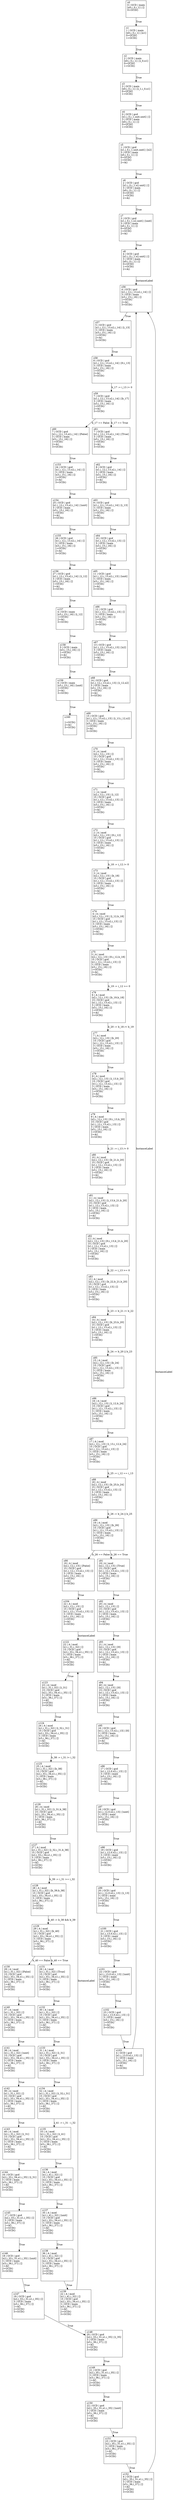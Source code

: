 strict digraph g {
    0 [label="s0\l0 | GCD | main\l[x0,i_0,i_1] | []\l0=GCD()\l\l\l"
      ,shape=box];
    1 [label="s1\l1 | GCD | main\l[x0,i_0,i_1] | [x1]\l0=GCD()\l1=GCD()\l\l\l"
      ,shape=box];
    2 [label="s2\l2 | GCD | main\l[x0,i_0,i_1] | [i_0,x1]\l0=GCD()\l1=GCD()\l\l\l"
      ,shape=box];
    3 [label="s3\l3 | GCD | main\l[x0,i_0,i_1] | [i_1,i_0,x1]\l0=GCD()\l1=GCD()\l\l\l"
      ,shape=box];
    4 [label="s4\l0 | GCD | gcd\l[x1,i_0,i_1,unit,unit] | []\l3 | GCD | main\l[x0,i_0,i_1] | []\l0=GCD()\l1=GCD()\l\l\l"
      ,shape=box];
    5 [label="s5\l1 | GCD | gcd\l[x1,i_0,i_1,unit,unit] | [x2]\l3 | GCD | main\l[x0,i_0,i_1] | []\l0=GCD()\l1=GCD()\l2=A()\l\l\l"
      ,shape=box];
    6 [label="s6\l2 | GCD | gcd\l[x1,i_0,i_1,x2,unit] | []\l3 | GCD | main\l[x0,i_0,i_1] | []\l0=GCD()\l1=GCD()\l2=A()\l\l\l"
      ,shape=box];
    7 [label="s7\l3 | GCD | gcd\l[x1,i_0,i_1,x2,unit] | [unit]\l3 | GCD | main\l[x0,i_0,i_1] | []\l0=GCD()\l1=GCD()\l2=A()\l\l\l"
      ,shape=box];
    8 [label="s8\l4 | GCD | gcd\l[x1,i_0,i_1,x2,unit] | []\l3 | GCD | main\l[x0,i_0,i_1] | []\l0=GCD()\l1=GCD()\l2=A()\l\l\l"
      ,shape=box];
    56 [label="s56\l4 | GCD | gcd\l[x1,i_12,i_13,x2,i_14] | []\l3 | GCD | main\l[x3,i_15,i_16] | []\l1=GCD()\l2=A()\l3=GCD()\l\l\l"
       ,shape=box];
    57 [label="s57\l5 | GCD | gcd\l[x1,i_12,i_13,x2,i_14] | [i_13]\l3 | GCD | main\l[x3,i_15,i_16] | []\l1=GCD()\l2=A()\l3=GCD()\l\l\l"
       ,shape=box];
    58 [label="s58\l6 | GCD | gcd\l[x1,i_12,i_13,x2,i_14] | [0,i_13]\l3 | GCD | main\l[x3,i_15,i_16] | []\l1=GCD()\l2=A()\l3=GCD()\l\l\l"
       ,shape=box];
    59 [label="s59\l7 | GCD | gcd\l[x1,i_12,i_13,x2,i_14] | [b_17]\l3 | GCD | main\l[x3,i_15,i_16] | []\l1=GCD()\l2=A()\l3=GCD()\l\l\l"
       ,shape=box];
    60 [label="s60\l7 | GCD | gcd\l[x1,i_12,i_13,x2,i_14] | [False]\l3 | GCD | main\l[x3,i_15,i_16] | []\l1=GCD()\l2=A()\l3=GCD()\l\l\l"
       ,shape=box];
    61 [label="s61\l7 | GCD | gcd\l[x1,i_12,i_13,x2,i_14] | [True]\l3 | GCD | main\l[x3,i_15,i_16] | []\l1=GCD()\l2=A()\l3=GCD()\l\l\l"
       ,shape=box];
    62 [label="s62\l8 | GCD | gcd\l[x1,i_12,i_13,x2,i_14] | []\l3 | GCD | main\l[x3,i_15,i_16] | []\l1=GCD()\l2=A()\l3=GCD()\l\l\l"
       ,shape=box];
    63 [label="s63\l9 | GCD | gcd\l[x1,i_12,i_13,x2,i_14] | [i_13]\l3 | GCD | main\l[x3,i_15,i_16] | []\l1=GCD()\l2=A()\l3=GCD()\l\l\l"
       ,shape=box];
    64 [label="s64\l10 | GCD | gcd\l[x1,i_12,i_13,x2,i_13] | []\l3 | GCD | main\l[x3,i_15,i_16] | []\l1=GCD()\l2=A()\l3=GCD()\l\l\l"
       ,shape=box];
    65 [label="s65\l11 | GCD | gcd\l[x1,i_12,i_13,x2,i_13] | [unit]\l3 | GCD | main\l[x3,i_15,i_16] | []\l1=GCD()\l2=A()\l3=GCD()\l\l\l"
       ,shape=box];
    66 [label="s66\l12 | GCD | gcd\l[x1,i_12,i_13,x2,i_13] | []\l3 | GCD | main\l[x3,i_15,i_16] | []\l1=GCD()\l2=A()\l3=GCD()\l\l\l"
       ,shape=box];
    67 [label="s67\l13 | GCD | gcd\l[x1,i_12,i_13,x2,i_13] | [x2]\l3 | GCD | main\l[x3,i_15,i_16] | []\l1=GCD()\l2=A()\l3=GCD()\l\l\l"
       ,shape=box];
    68 [label="s68\l14 | GCD | gcd\l[x1,i_12,i_13,x2,i_13] | [i_12,x2]\l3 | GCD | main\l[x3,i_15,i_16] | []\l1=GCD()\l2=A()\l3=GCD()\l\l\l"
       ,shape=box];
    69 [label="s69\l15 | GCD | gcd\l[x1,i_12,i_13,x2,i_13] | [i_13,i_12,x2]\l3 | GCD | main\l[x3,i_15,i_16] | []\l1=GCD()\l2=A()\l3=GCD()\l\l\l"
       ,shape=box];
    70 [label="s70\l0 | A | mod\l[x2,i_12,i_13] | []\l15 | GCD | gcd\l[x1,i_12,i_13,x2,i_13] | []\l3 | GCD | main\l[x3,i_15,i_16] | []\l1=GCD()\l2=A()\l3=GCD()\l\l\l"
       ,shape=box];
    71 [label="s71\l1 | A | mod\l[x2,i_12,i_13] | [i_12]\l15 | GCD | gcd\l[x1,i_12,i_13,x2,i_13] | []\l3 | GCD | main\l[x3,i_15,i_16] | []\l1=GCD()\l2=A()\l3=GCD()\l\l\l"
       ,shape=box];
    72 [label="s72\l2 | A | mod\l[x2,i_12,i_13] | [0,i_12]\l15 | GCD | gcd\l[x1,i_12,i_13,x2,i_13] | []\l3 | GCD | main\l[x3,i_15,i_16] | []\l1=GCD()\l2=A()\l3=GCD()\l\l\l"
       ,shape=box];
    73 [label="s73\l3 | A | mod\l[x2,i_12,i_13] | [b_18]\l15 | GCD | gcd\l[x1,i_12,i_13,x2,i_13] | []\l3 | GCD | main\l[x3,i_15,i_16] | []\l1=GCD()\l2=A()\l3=GCD()\l\l\l"
       ,shape=box];
    74 [label="s74\l4 | A | mod\l[x2,i_12,i_13] | [i_12,b_18]\l15 | GCD | gcd\l[x1,i_12,i_13,x2,i_13] | []\l3 | GCD | main\l[x3,i_15,i_16] | []\l1=GCD()\l2=A()\l3=GCD()\l\l\l"
       ,shape=box];
    75 [label="s75\l5 | A | mod\l[x2,i_12,i_13] | [0,i_12,b_18]\l15 | GCD | gcd\l[x1,i_12,i_13,x2,i_13] | []\l3 | GCD | main\l[x3,i_15,i_16] | []\l1=GCD()\l2=A()\l3=GCD()\l\l\l"
       ,shape=box];
    76 [label="s76\l6 | A | mod\l[x2,i_12,i_13] | [b_19,b_18]\l15 | GCD | gcd\l[x1,i_12,i_13,x2,i_13] | []\l3 | GCD | main\l[x3,i_15,i_16] | []\l1=GCD()\l2=A()\l3=GCD()\l\l\l"
       ,shape=box];
    77 [label="s77\l7 | A | mod\l[x2,i_12,i_13] | [b_20]\l15 | GCD | gcd\l[x1,i_12,i_13,x2,i_13] | []\l3 | GCD | main\l[x3,i_15,i_16] | []\l1=GCD()\l2=A()\l3=GCD()\l\l\l"
       ,shape=box];
    78 [label="s78\l8 | A | mod\l[x2,i_12,i_13] | [i_13,b_20]\l15 | GCD | gcd\l[x1,i_12,i_13,x2,i_13] | []\l3 | GCD | main\l[x3,i_15,i_16] | []\l1=GCD()\l2=A()\l3=GCD()\l\l\l"
       ,shape=box];
    79 [label="s79\l9 | A | mod\l[x2,i_12,i_13] | [0,i_13,b_20]\l15 | GCD | gcd\l[x1,i_12,i_13,x2,i_13] | []\l3 | GCD | main\l[x3,i_15,i_16] | []\l1=GCD()\l2=A()\l3=GCD()\l\l\l"
       ,shape=box];
    80 [label="s80\l10 | A | mod\l[x2,i_12,i_13] | [b_21,b_20]\l15 | GCD | gcd\l[x1,i_12,i_13,x2,i_13] | []\l3 | GCD | main\l[x3,i_15,i_16] | []\l1=GCD()\l2=A()\l3=GCD()\l\l\l"
       ,shape=box];
    81 [label="s81\l11 | A | mod\l[x2,i_12,i_13] | [i_13,b_21,b_20]\l15 | GCD | gcd\l[x1,i_12,i_13,x2,i_13] | []\l3 | GCD | main\l[x3,i_15,i_16] | []\l1=GCD()\l2=A()\l3=GCD()\l\l\l"
       ,shape=box];
    82 [label="s82\l12 | A | mod\l[x2,i_12,i_13] | [0,i_13,b_21,b_20]\l15 | GCD | gcd\l[x1,i_12,i_13,x2,i_13] | []\l3 | GCD | main\l[x3,i_15,i_16] | []\l1=GCD()\l2=A()\l3=GCD()\l\l\l"
       ,shape=box];
    83 [label="s83\l13 | A | mod\l[x2,i_12,i_13] | [b_22,b_21,b_20]\l15 | GCD | gcd\l[x1,i_12,i_13,x2,i_13] | []\l3 | GCD | main\l[x3,i_15,i_16] | []\l1=GCD()\l2=A()\l3=GCD()\l\l\l"
       ,shape=box];
    84 [label="s84\l14 | A | mod\l[x2,i_12,i_13] | [b_23,b_20]\l15 | GCD | gcd\l[x1,i_12,i_13,x2,i_13] | []\l3 | GCD | main\l[x3,i_15,i_16] | []\l1=GCD()\l2=A()\l3=GCD()\l\l\l"
       ,shape=box];
    85 [label="s85\l15 | A | mod\l[x2,i_12,i_13] | [b_24]\l15 | GCD | gcd\l[x1,i_12,i_13,x2,i_13] | []\l3 | GCD | main\l[x3,i_15,i_16] | []\l1=GCD()\l2=A()\l3=GCD()\l\l\l"
       ,shape=box];
    86 [label="s86\l16 | A | mod\l[x2,i_12,i_13] | [i_12,b_24]\l15 | GCD | gcd\l[x1,i_12,i_13,x2,i_13] | []\l3 | GCD | main\l[x3,i_15,i_16] | []\l1=GCD()\l2=A()\l3=GCD()\l\l\l"
       ,shape=box];
    87 [label="s87\l17 | A | mod\l[x2,i_12,i_13] | [i_13,i_12,b_24]\l15 | GCD | gcd\l[x1,i_12,i_13,x2,i_13] | []\l3 | GCD | main\l[x3,i_15,i_16] | []\l1=GCD()\l2=A()\l3=GCD()\l\l\l"
       ,shape=box];
    88 [label="s88\l18 | A | mod\l[x2,i_12,i_13] | [b_25,b_24]\l15 | GCD | gcd\l[x1,i_12,i_13,x2,i_13] | []\l3 | GCD | main\l[x3,i_15,i_16] | []\l1=GCD()\l2=A()\l3=GCD()\l\l\l"
       ,shape=box];
    89 [label="s89\l19 | A | mod\l[x2,i_12,i_13] | [b_26]\l15 | GCD | gcd\l[x1,i_12,i_13,x2,i_13] | []\l3 | GCD | main\l[x3,i_15,i_16] | []\l1=GCD()\l2=A()\l3=GCD()\l\l\l"
       ,shape=box];
    90 [label="s90\l19 | A | mod\l[x2,i_12,i_13] | [False]\l15 | GCD | gcd\l[x1,i_12,i_13,x2,i_13] | []\l3 | GCD | main\l[x3,i_15,i_16] | []\l1=GCD()\l2=A()\l3=GCD()\l\l\l"
       ,shape=box];
    91 [label="s91\l19 | A | mod\l[x2,i_12,i_13] | [True]\l15 | GCD | gcd\l[x1,i_12,i_13,x2,i_13] | []\l3 | GCD | main\l[x3,i_15,i_16] | []\l1=GCD()\l2=A()\l3=GCD()\l\l\l"
       ,shape=box];
    92 [label="s92\l20 | A | mod\l[x2,i_12,i_13] | []\l15 | GCD | gcd\l[x1,i_12,i_13,x2,i_13] | []\l3 | GCD | main\l[x3,i_15,i_16] | []\l1=GCD()\l2=A()\l3=GCD()\l\l\l"
       ,shape=box];
    93 [label="s93\l21 | A | mod\l[x2,i_12,i_13] | [0]\l15 | GCD | gcd\l[x1,i_12,i_13,x2,i_13] | []\l3 | GCD | main\l[x3,i_15,i_16] | []\l1=GCD()\l2=A()\l3=GCD()\l\l\l"
       ,shape=box];
    94 [label="s94\l40 | A | mod\l[x2,i_12,i_13] | [0]\l15 | GCD | gcd\l[x1,i_12,i_13,x2,i_13] | []\l3 | GCD | main\l[x3,i_15,i_16] | []\l1=GCD()\l2=A()\l3=GCD()\l\l\l"
       ,shape=box];
    95 [label="s95\l16 | GCD | gcd\l[x1,i_12,i_13,x2,i_13] | [0]\l3 | GCD | main\l[x3,i_15,i_16] | []\l1=GCD()\l2=A()\l3=GCD()\l\l\l"
       ,shape=box];
    96 [label="s96\l17 | GCD | gcd\l[x1,i_12,0,x2,i_13] | []\l3 | GCD | main\l[x3,i_15,i_16] | []\l1=GCD()\l2=A()\l3=GCD()\l\l\l"
       ,shape=box];
    97 [label="s97\l18 | GCD | gcd\l[x1,i_12,0,x2,i_13] | [unit]\l3 | GCD | main\l[x3,i_15,i_16] | []\l1=GCD()\l2=A()\l3=GCD()\l\l\l"
       ,shape=box];
    98 [label="s98\l19 | GCD | gcd\l[x1,i_12,0,x2,i_13] | []\l3 | GCD | main\l[x3,i_15,i_16] | []\l1=GCD()\l2=A()\l3=GCD()\l\l\l"
       ,shape=box];
    99 [label="s99\l20 | GCD | gcd\l[x1,i_12,0,x2,i_13] | [i_13]\l3 | GCD | main\l[x3,i_15,i_16] | []\l1=GCD()\l2=A()\l3=GCD()\l\l\l"
       ,shape=box];
    100 [label="s100\l21 | GCD | gcd\l[x1,i_13,0,x2,i_13] | []\l3 | GCD | main\l[x3,i_15,i_16] | []\l1=GCD()\l2=A()\l3=GCD()\l\l\l"
        ,shape=box];
    101 [label="s101\l22 | GCD | gcd\l[x1,i_13,0,x2,i_13] | [unit]\l3 | GCD | main\l[x3,i_15,i_16] | []\l1=GCD()\l2=A()\l3=GCD()\l\l\l"
        ,shape=box];
    102 [label="s102\l23 | GCD | gcd\l[x1,i_13,0,x2,i_13] | []\l3 | GCD | main\l[x3,i_15,i_16] | []\l1=GCD()\l2=A()\l3=GCD()\l\l\l"
        ,shape=box];
    103 [label="s103\l4 | GCD | gcd\l[x1,i_13,0,x2,i_13] | []\l3 | GCD | main\l[x3,i_15,i_16] | []\l1=GCD()\l2=A()\l3=GCD()\l\l\l"
        ,shape=box];
    104 [label="s104\l22 | A | mod\l[x2,i_12,i_13] | []\l15 | GCD | gcd\l[x1,i_12,i_13,x2,i_13] | []\l3 | GCD | main\l[x3,i_15,i_16] | []\l1=GCD()\l2=A()\l3=GCD()\l\l\l"
        ,shape=box];
    122 [label="s122\l22 | A | mod\l[x1,i_31,i_32] | []\l15 | GCD | gcd\l[x2,i_33,i_34,x1,i_35] | []\l3 | GCD | main\l[x3,i_36,i_37] | []\l1=A()\l2=GCD()\l3=GCD()\l\l\l"
        ,shape=box];
    123 [label="s123\l23 | A | mod\l[x1,i_31,i_32] | [i_31]\l15 | GCD | gcd\l[x2,i_33,i_34,x1,i_35] | []\l3 | GCD | main\l[x3,i_36,i_37] | []\l1=A()\l2=GCD()\l3=GCD()\l\l\l"
        ,shape=box];
    124 [label="s124\l24 | A | mod\l[x1,i_31,i_32] | [i_32,i_31]\l15 | GCD | gcd\l[x2,i_33,i_34,x1,i_35] | []\l3 | GCD | main\l[x3,i_36,i_37] | []\l1=A()\l2=GCD()\l3=GCD()\l\l\l"
        ,shape=box];
    125 [label="s125\l25 | A | mod\l[x1,i_31,i_32] | [b_38]\l15 | GCD | gcd\l[x2,i_33,i_34,x1,i_35] | []\l3 | GCD | main\l[x3,i_36,i_37] | []\l1=A()\l2=GCD()\l3=GCD()\l\l\l"
        ,shape=box];
    126 [label="s126\l26 | A | mod\l[x1,i_31,i_32] | [i_31,b_38]\l15 | GCD | gcd\l[x2,i_33,i_34,x1,i_35] | []\l3 | GCD | main\l[x3,i_36,i_37] | []\l1=A()\l2=GCD()\l3=GCD()\l\l\l"
        ,shape=box];
    127 [label="s127\l27 | A | mod\l[x1,i_31,i_32] | [i_32,i_31,b_38]\l15 | GCD | gcd\l[x2,i_33,i_34,x1,i_35] | []\l3 | GCD | main\l[x3,i_36,i_37] | []\l1=A()\l2=GCD()\l3=GCD()\l\l\l"
        ,shape=box];
    128 [label="s128\l28 | A | mod\l[x1,i_31,i_32] | [b_39,b_38]\l15 | GCD | gcd\l[x2,i_33,i_34,x1,i_35] | []\l3 | GCD | main\l[x3,i_36,i_37] | []\l1=A()\l2=GCD()\l3=GCD()\l\l\l"
        ,shape=box];
    129 [label="s129\l29 | A | mod\l[x1,i_31,i_32] | [b_40]\l15 | GCD | gcd\l[x2,i_33,i_34,x1,i_35] | []\l3 | GCD | main\l[x3,i_36,i_37] | []\l1=A()\l2=GCD()\l3=GCD()\l\l\l"
        ,shape=box];
    130 [label="s130\l29 | A | mod\l[x1,i_31,i_32] | [False]\l15 | GCD | gcd\l[x2,i_33,i_34,x1,i_35] | []\l3 | GCD | main\l[x3,i_36,i_37] | []\l1=A()\l2=GCD()\l3=GCD()\l\l\l"
        ,shape=box];
    131 [label="s131\l29 | A | mod\l[x1,i_31,i_32] | [True]\l15 | GCD | gcd\l[x2,i_33,i_34,x1,i_35] | []\l3 | GCD | main\l[x3,i_36,i_37] | []\l1=A()\l2=GCD()\l3=GCD()\l\l\l"
        ,shape=box];
    132 [label="s132\l30 | A | mod\l[x1,i_31,i_32] | []\l15 | GCD | gcd\l[x2,i_33,i_34,x1,i_35] | []\l3 | GCD | main\l[x3,i_36,i_37] | []\l1=A()\l2=GCD()\l3=GCD()\l\l\l"
        ,shape=box];
    133 [label="s133\l31 | A | mod\l[x1,i_31,i_32] | [i_31]\l15 | GCD | gcd\l[x2,i_33,i_34,x1,i_35] | []\l3 | GCD | main\l[x3,i_36,i_37] | []\l1=A()\l2=GCD()\l3=GCD()\l\l\l"
        ,shape=box];
    134 [label="s134\l32 | A | mod\l[x1,i_31,i_32] | [i_32,i_31]\l15 | GCD | gcd\l[x2,i_33,i_34,x1,i_35] | []\l3 | GCD | main\l[x3,i_36,i_37] | []\l1=A()\l2=GCD()\l3=GCD()\l\l\l"
        ,shape=box];
    135 [label="s135\l33 | A | mod\l[x1,i_31,i_32] | [i_41]\l15 | GCD | gcd\l[x2,i_33,i_34,x1,i_35] | []\l3 | GCD | main\l[x3,i_36,i_37] | []\l1=A()\l2=GCD()\l3=GCD()\l\l\l"
        ,shape=box];
    136 [label="s136\l34 | A | mod\l[x1,i_41,i_32] | []\l15 | GCD | gcd\l[x2,i_33,i_34,x1,i_35] | []\l3 | GCD | main\l[x3,i_36,i_37] | []\l1=A()\l2=GCD()\l3=GCD()\l\l\l"
        ,shape=box];
    137 [label="s137\l35 | A | mod\l[x1,i_41,i_32] | [unit]\l15 | GCD | gcd\l[x2,i_33,i_34,x1,i_35] | []\l3 | GCD | main\l[x3,i_36,i_37] | []\l1=A()\l2=GCD()\l3=GCD()\l\l\l"
        ,shape=box];
    138 [label="s138\l36 | A | mod\l[x1,i_41,i_32] | []\l15 | GCD | gcd\l[x2,i_33,i_34,x1,i_35] | []\l3 | GCD | main\l[x3,i_36,i_37] | []\l1=A()\l2=GCD()\l3=GCD()\l\l\l"
        ,shape=box];
    139 [label="s139\l22 | A | mod\l[x1,i_41,i_32] | []\l15 | GCD | gcd\l[x2,i_33,i_34,x1,i_35] | []\l3 | GCD | main\l[x3,i_36,i_37] | []\l1=A()\l2=GCD()\l3=GCD()\l\l\l"
        ,shape=box];
    140 [label="s140\l37 | A | mod\l[x1,i_31,i_32] | []\l15 | GCD | gcd\l[x2,i_33,i_34,x1,i_35] | []\l3 | GCD | main\l[x3,i_36,i_37] | []\l1=A()\l2=GCD()\l3=GCD()\l\l\l"
        ,shape=box];
    141 [label="s141\l38 | A | mod\l[x1,i_31,i_32] | [unit]\l15 | GCD | gcd\l[x2,i_33,i_34,x1,i_35] | []\l3 | GCD | main\l[x3,i_36,i_37] | []\l1=A()\l2=GCD()\l3=GCD()\l\l\l"
        ,shape=box];
    142 [label="s142\l39 | A | mod\l[x1,i_31,i_32] | []\l15 | GCD | gcd\l[x2,i_33,i_34,x1,i_35] | []\l3 | GCD | main\l[x3,i_36,i_37] | []\l1=A()\l2=GCD()\l3=GCD()\l\l\l"
        ,shape=box];
    143 [label="s143\l40 | A | mod\l[x1,i_31,i_32] | [i_31]\l15 | GCD | gcd\l[x2,i_33,i_34,x1,i_35] | []\l3 | GCD | main\l[x3,i_36,i_37] | []\l1=A()\l2=GCD()\l3=GCD()\l\l\l"
        ,shape=box];
    144 [label="s144\l16 | GCD | gcd\l[x2,i_33,i_34,x1,i_35] | [i_31]\l3 | GCD | main\l[x3,i_36,i_37] | []\l1=A()\l2=GCD()\l3=GCD()\l\l\l"
        ,shape=box];
    145 [label="s145\l17 | GCD | gcd\l[x2,i_33,i_31,x1,i_35] | []\l3 | GCD | main\l[x3,i_36,i_37] | []\l1=A()\l2=GCD()\l3=GCD()\l\l\l"
        ,shape=box];
    146 [label="s146\l18 | GCD | gcd\l[x2,i_33,i_31,x1,i_35] | [unit]\l3 | GCD | main\l[x3,i_36,i_37] | []\l1=A()\l2=GCD()\l3=GCD()\l\l\l"
        ,shape=box];
    147 [label="s147\l19 | GCD | gcd\l[x2,i_33,i_31,x1,i_35] | []\l3 | GCD | main\l[x3,i_36,i_37] | []\l1=A()\l2=GCD()\l3=GCD()\l\l\l"
        ,shape=box];
    148 [label="s148\l20 | GCD | gcd\l[x2,i_33,i_31,x1,i_35] | [i_35]\l3 | GCD | main\l[x3,i_36,i_37] | []\l1=A()\l2=GCD()\l3=GCD()\l\l\l"
        ,shape=box];
    149 [label="s149\l21 | GCD | gcd\l[x2,i_35,i_31,x1,i_35] | []\l3 | GCD | main\l[x3,i_36,i_37] | []\l1=A()\l2=GCD()\l3=GCD()\l\l\l"
        ,shape=box];
    150 [label="s150\l22 | GCD | gcd\l[x2,i_35,i_31,x1,i_35] | [unit]\l3 | GCD | main\l[x3,i_36,i_37] | []\l1=A()\l2=GCD()\l3=GCD()\l\l\l"
        ,shape=box];
    151 [label="s151\l23 | GCD | gcd\l[x2,i_35,i_31,x1,i_35] | []\l3 | GCD | main\l[x3,i_36,i_37] | []\l1=A()\l2=GCD()\l3=GCD()\l\l\l"
        ,shape=box];
    152 [label="s152\l4 | GCD | gcd\l[x2,i_35,i_31,x1,i_35] | []\l3 | GCD | main\l[x3,i_36,i_37] | []\l1=A()\l2=GCD()\l3=GCD()\l\l\l"
        ,shape=box];
    153 [label="s153\l24 | GCD | gcd\l[x1,i_12,i_13,x2,i_14] | []\l3 | GCD | main\l[x3,i_15,i_16] | []\l1=GCD()\l2=A()\l3=GCD()\l\l\l"
        ,shape=box];
    154 [label="s154\l25 | GCD | gcd\l[x1,i_12,i_13,x2,i_14] | [unit]\l3 | GCD | main\l[x3,i_15,i_16] | []\l1=GCD()\l2=A()\l3=GCD()\l\l\l"
        ,shape=box];
    155 [label="s155\l26 | GCD | gcd\l[x1,i_12,i_13,x2,i_14] | []\l3 | GCD | main\l[x3,i_15,i_16] | []\l1=GCD()\l2=A()\l3=GCD()\l\l\l"
        ,shape=box];
    156 [label="s156\l27 | GCD | gcd\l[x1,i_12,i_13,x2,i_14] | [i_12]\l3 | GCD | main\l[x3,i_15,i_16] | []\l1=GCD()\l2=A()\l3=GCD()\l\l\l"
        ,shape=box];
    157 [label="s157\l4 | GCD | main\l[x3,i_15,i_16] | [i_12]\l1=GCD()\l2=A()\l3=GCD()\l\l\l"
        ,shape=box];
    158 [label="s158\l5 | GCD | main\l[x3,i_15,i_16] | []\l1=GCD()\l2=A()\l3=GCD()\l\l\l"
        ,shape=box];
    159 [label="s159\l6 | GCD | main\l[x3,i_15,i_16] | [unit]\l1=GCD()\l2=A()\l3=GCD()\l\l\l"
        ,shape=box];
    160 [label="s160\l\l1=GCD()\l2=A()\l3=GCD()\l\l\l"
        ,shape=box];
    0 -> 1 [label=True];
    1 -> 2 [label=True];
    2 -> 3 [label=True];
    3 -> 4 [label=True];
    4 -> 5 [label=True];
    5 -> 6 [label=True];
    6 -> 7 [label=True];
    7 -> 8 [label=True];
    8 -> 56 [label=InstanceLabel];
    56 -> 57 [label=True];
    57 -> 58 [label=True];
    58 -> 59 [label="b_17 := i_13 /= 0"];
    59 -> 61 [label="b_17 == True"];
    59 -> 60 [label="b_17 == False"];
    60 -> 153 [label=True];
    61 -> 62 [label=True];
    62 -> 63 [label=True];
    63 -> 64 [label=True];
    64 -> 65 [label=True];
    65 -> 66 [label=True];
    66 -> 67 [label=True];
    67 -> 68 [label=True];
    68 -> 69 [label=True];
    69 -> 70 [label=True];
    70 -> 71 [label=True];
    71 -> 72 [label=True];
    72 -> 73 [label="b_18 := i_12 /= 0"];
    73 -> 74 [label=True];
    74 -> 75 [label=True];
    75 -> 76 [label="b_19 := i_12 >= 0"];
    76 -> 77 [label="b_20 := b_18 /= b_19"];
    77 -> 78 [label=True];
    78 -> 79 [label=True];
    79 -> 80 [label="b_21 := i_13 /= 0"];
    80 -> 81 [label=True];
    81 -> 82 [label=True];
    82 -> 83 [label="b_22 := i_13 >= 0"];
    83 -> 84 [label="b_23 := b_21 /= b_22"];
    84 -> 85 [label="b_24 := b_20 || b_23"];
    85 -> 86 [label=True];
    86 -> 87 [label=True];
    87 -> 88 [label="b_25 := i_12 == i_13"];
    88 -> 89 [label="b_26 := b_24 || b_25"];
    89 -> 91 [label="b_26 == True"];
    89 -> 90 [label="b_26 == False"];
    90 -> 104 [label=True];
    91 -> 92 [label=True];
    92 -> 93 [label=True];
    93 -> 94 [label=True];
    94 -> 95 [label=True];
    95 -> 96 [label=True];
    96 -> 97 [label=True];
    97 -> 98 [label=True];
    98 -> 99 [label=True];
    99 -> 100 [label=True];
    100 -> 101 [label=True];
    101 -> 102 [label=True];
    102 -> 103 [label=True];
    103 -> 56 [label=InstanceLabel];
    104 -> 122 [label=InstanceLabel];
    122 -> 123 [label=True];
    123 -> 124 [label=True];
    124 -> 125 [label="b_38 := i_31 /= i_32"];
    125 -> 126 [label=True];
    126 -> 127 [label=True];
    127 -> 128 [label="b_39 := i_31 >= i_32"];
    128 -> 129 [label="b_40 := b_38 && b_39"];
    129 -> 131 [label="b_40 == True"];
    129 -> 130 [label="b_40 == False"];
    130 -> 140 [label=True];
    131 -> 132 [label=True];
    132 -> 133 [label=True];
    133 -> 134 [label=True];
    134 -> 135 [label="i_41 := i_31 - i_32"];
    135 -> 136 [label=True];
    136 -> 137 [label=True];
    137 -> 138 [label=True];
    138 -> 139 [label=True];
    139 -> 122 [label=InstanceLabel];
    140 -> 141 [label=True];
    141 -> 142 [label=True];
    142 -> 143 [label=True];
    143 -> 144 [label=True];
    144 -> 145 [label=True];
    145 -> 146 [label=True];
    146 -> 147 [label=True];
    147 -> 148 [label=True];
    148 -> 149 [label=True];
    149 -> 150 [label=True];
    150 -> 151 [label=True];
    151 -> 152 [label=True];
    152 -> 56 [label=InstanceLabel];
    153 -> 154 [label=True];
    154 -> 155 [label=True];
    155 -> 156 [label=True];
    156 -> 157 [label=True];
    157 -> 158 [label=True];
    158 -> 159 [label=True];
    159 -> 160 [label=True];
}